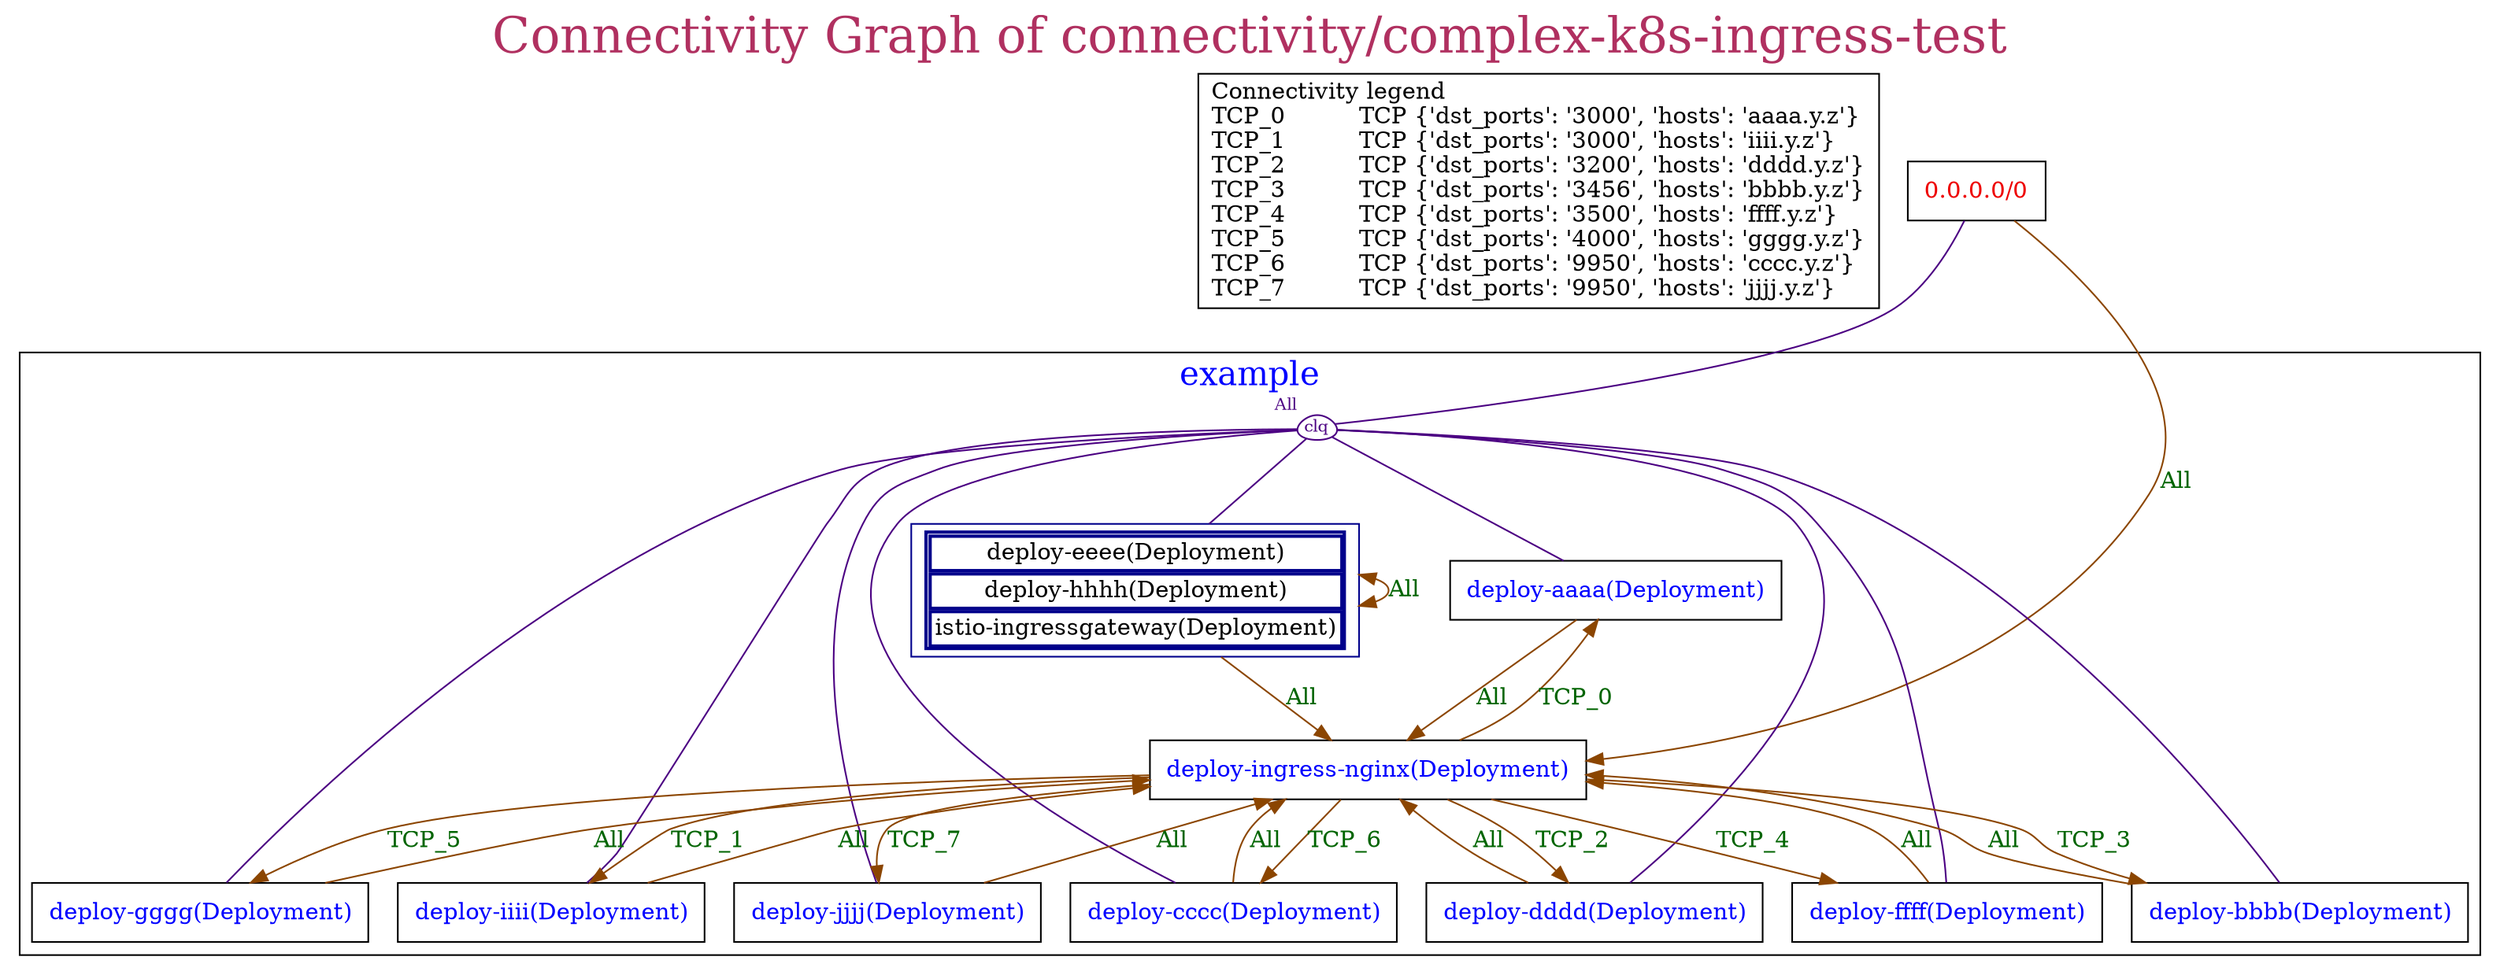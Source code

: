 // The Connectivity Graph of connectivity/complex-k8s-ingress-test
digraph {
	label="Connectivity Graph of connectivity/complex-k8s-ingress-test"	labelloc = "t"
	fontsize=30
	fontcolor=maroon
	dict_box [label="Connectivity legend\lTCP_0          TCP {'dst_ports': '3000', 'hosts': 'aaaa.y.z'}\lTCP_1          TCP {'dst_ports': '3000', 'hosts': 'iiii.y.z'}\lTCP_2          TCP {'dst_ports': '3200', 'hosts': 'dddd.y.z'}\lTCP_3          TCP {'dst_ports': '3456', 'hosts': 'bbbb.y.z'}\lTCP_4          TCP {'dst_ports': '3500', 'hosts': 'ffff.y.z'}\lTCP_5          TCP {'dst_ports': '4000', 'hosts': 'gggg.y.z'}\lTCP_6          TCP {'dst_ports': '9950', 'hosts': 'cccc.y.z'}\lTCP_7          TCP {'dst_ports': '9950', 'hosts': 'jjjj.y.z'}\l" shape=box]
	"0.0.0.0/0" [label=<<table border="0" cellspacing="0"><tr><td>0.0.0.0/0</td></tr></table>> shape=box fontcolor=red2]
subgraph cluster_example_namespace{
	label="example"
	fontsize=20
	fontcolor=blue
	"clique_0" [shape=egg fontcolor=indigo color=indigo width=0.2 height=0.2 label=clq fontsize=10 margin=0  xlabel="All"]
	"example/deploy-aaaa(Deployment)" [label=<<table border="0" cellspacing="0"><tr><td>deploy-aaaa(Deployment)</td></tr></table>> shape=box fontcolor=blue]
	"example/deploy-bbbb(Deployment)" [label=<<table border="0" cellspacing="0"><tr><td>deploy-bbbb(Deployment)</td></tr></table>> shape=box fontcolor=blue]
	"example/deploy-cccc(Deployment)" [label=<<table border="0" cellspacing="0"><tr><td>deploy-cccc(Deployment)</td></tr></table>> shape=box fontcolor=blue]
	"example/deploy-dddd(Deployment)" [label=<<table border="0" cellspacing="0"><tr><td>deploy-dddd(Deployment)</td></tr></table>> shape=box fontcolor=blue]
	"example/deploy-eeee(Deployment)" [label=<<table border="2" cellspacing="0"><tr><td>deploy-eeee(Deployment)</td></tr><tr><td>deploy-hhhh(Deployment)</td></tr><tr><td>istio-ingressgateway(Deployment)</td></tr></table>> shape=box color=blue4]
	"example/deploy-ffff(Deployment)" [label=<<table border="0" cellspacing="0"><tr><td>deploy-ffff(Deployment)</td></tr></table>> shape=box fontcolor=blue]
	"example/deploy-gggg(Deployment)" [label=<<table border="0" cellspacing="0"><tr><td>deploy-gggg(Deployment)</td></tr></table>> shape=box fontcolor=blue]
	"example/deploy-iiii(Deployment)" [label=<<table border="0" cellspacing="0"><tr><td>deploy-iiii(Deployment)</td></tr></table>> shape=box fontcolor=blue]
	"example/deploy-ingress-nginx(Deployment)" [label=<<table border="0" cellspacing="0"><tr><td>deploy-ingress-nginx(Deployment)</td></tr></table>> shape=box fontcolor=blue]
	"example/deploy-jjjj(Deployment)" [label=<<table border="0" cellspacing="0"><tr><td>deploy-jjjj(Deployment)</td></tr></table>> shape=box fontcolor=blue]
}
	"0.0.0.0/0" -> "clique_0"[ color=indigo fontcolor=darkgreen dir=both arrowhead=none arrowtail=none]
	"0.0.0.0/0" -> "example/deploy-ingress-nginx(Deployment)"[label="All" color=darkorange4 fontcolor=darkgreen dir=both arrowhead=normal arrowtail=none]
	"clique_0" -> "example/deploy-aaaa(Deployment)"[ color=indigo fontcolor=darkgreen dir=both arrowhead=none arrowtail=none]
	"clique_0" -> "example/deploy-bbbb(Deployment)"[ color=indigo fontcolor=darkgreen dir=both arrowhead=none arrowtail=none]
	"clique_0" -> "example/deploy-cccc(Deployment)"[ color=indigo fontcolor=darkgreen dir=both arrowhead=none arrowtail=none]
	"clique_0" -> "example/deploy-dddd(Deployment)"[ color=indigo fontcolor=darkgreen dir=both arrowhead=none arrowtail=none]
	"clique_0" -> "example/deploy-eeee(Deployment)"[ color=indigo fontcolor=darkgreen dir=both arrowhead=none arrowtail=none]
	"clique_0" -> "example/deploy-ffff(Deployment)"[ color=indigo fontcolor=darkgreen dir=both arrowhead=none arrowtail=none]
	"clique_0" -> "example/deploy-gggg(Deployment)"[ color=indigo fontcolor=darkgreen dir=both arrowhead=none arrowtail=none]
	"clique_0" -> "example/deploy-iiii(Deployment)"[ color=indigo fontcolor=darkgreen dir=both arrowhead=none arrowtail=none]
	"clique_0" -> "example/deploy-jjjj(Deployment)"[ color=indigo fontcolor=darkgreen dir=both arrowhead=none arrowtail=none]
	"example/deploy-aaaa(Deployment)" -> "example/deploy-ingress-nginx(Deployment)"[label="All" color=darkorange4 fontcolor=darkgreen dir=both arrowhead=normal arrowtail=none]
	"example/deploy-bbbb(Deployment)" -> "example/deploy-ingress-nginx(Deployment)"[label="All" color=darkorange4 fontcolor=darkgreen dir=both arrowhead=normal arrowtail=none]
	"example/deploy-cccc(Deployment)" -> "example/deploy-ingress-nginx(Deployment)"[label="All" color=darkorange4 fontcolor=darkgreen dir=both arrowhead=normal arrowtail=none]
	"example/deploy-dddd(Deployment)" -> "example/deploy-ingress-nginx(Deployment)"[label="All" color=darkorange4 fontcolor=darkgreen dir=both arrowhead=normal arrowtail=none]
	"example/deploy-eeee(Deployment)" -> "example/deploy-eeee(Deployment)"[label="All" color=darkorange4 fontcolor=darkgreen dir=both arrowhead=normal arrowtail=normal]
	"example/deploy-eeee(Deployment)" -> "example/deploy-ingress-nginx(Deployment)"[label="All" color=darkorange4 fontcolor=darkgreen dir=both arrowhead=normal arrowtail=none]
	"example/deploy-ffff(Deployment)" -> "example/deploy-ingress-nginx(Deployment)"[label="All" color=darkorange4 fontcolor=darkgreen dir=both arrowhead=normal arrowtail=none]
	"example/deploy-gggg(Deployment)" -> "example/deploy-ingress-nginx(Deployment)"[label="All" color=darkorange4 fontcolor=darkgreen dir=both arrowhead=normal arrowtail=none]
	"example/deploy-iiii(Deployment)" -> "example/deploy-ingress-nginx(Deployment)"[label="All" color=darkorange4 fontcolor=darkgreen dir=both arrowhead=normal arrowtail=none]
	"example/deploy-ingress-nginx(Deployment)" -> "example/deploy-aaaa(Deployment)"[label="TCP_0" color=darkorange4 fontcolor=darkgreen dir=both arrowhead=normal arrowtail=none]
	"example/deploy-ingress-nginx(Deployment)" -> "example/deploy-bbbb(Deployment)"[label="TCP_3" color=darkorange4 fontcolor=darkgreen dir=both arrowhead=normal arrowtail=none]
	"example/deploy-ingress-nginx(Deployment)" -> "example/deploy-cccc(Deployment)"[label="TCP_6" color=darkorange4 fontcolor=darkgreen dir=both arrowhead=normal arrowtail=none]
	"example/deploy-ingress-nginx(Deployment)" -> "example/deploy-dddd(Deployment)"[label="TCP_2" color=darkorange4 fontcolor=darkgreen dir=both arrowhead=normal arrowtail=none]
	"example/deploy-ingress-nginx(Deployment)" -> "example/deploy-ffff(Deployment)"[label="TCP_4" color=darkorange4 fontcolor=darkgreen dir=both arrowhead=normal arrowtail=none]
	"example/deploy-ingress-nginx(Deployment)" -> "example/deploy-gggg(Deployment)"[label="TCP_5" color=darkorange4 fontcolor=darkgreen dir=both arrowhead=normal arrowtail=none]
	"example/deploy-ingress-nginx(Deployment)" -> "example/deploy-iiii(Deployment)"[label="TCP_1" color=darkorange4 fontcolor=darkgreen dir=both arrowhead=normal arrowtail=none]
	"example/deploy-ingress-nginx(Deployment)" -> "example/deploy-jjjj(Deployment)"[label="TCP_7" color=darkorange4 fontcolor=darkgreen dir=both arrowhead=normal arrowtail=none]
	"example/deploy-jjjj(Deployment)" -> "example/deploy-ingress-nginx(Deployment)"[label="All" color=darkorange4 fontcolor=darkgreen dir=both arrowhead=normal arrowtail=none]
}
